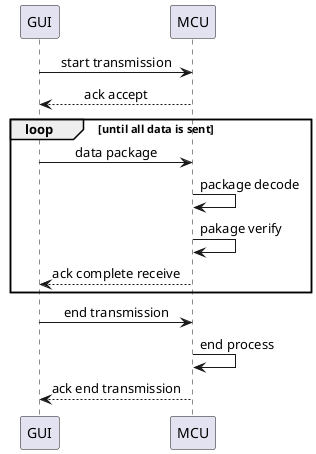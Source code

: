 @startuml normal_flow

skinparam sequenceMessageAlign center

participant GUI as gui 
participant MCU as mcu

gui -> mcu : start transmission
mcu --> gui : ack accept

loop until all data is sent
    gui -> mcu : data package
    mcu -> mcu : package decode
    mcu -> mcu : pakage verify
    mcu --> gui : ack complete receive
end

gui -> mcu : end transmission
mcu -> mcu : end process
mcu --> gui : ack end transmission

@enduml
